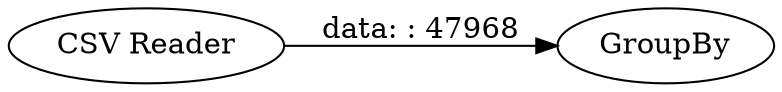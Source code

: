 digraph {
	"6944415330711158816_2" [label=GroupBy]
	"6944415330711158816_1" [label="CSV Reader"]
	"6944415330711158816_1" -> "6944415330711158816_2" [label="data: : 47968"]
	rankdir=LR
}
